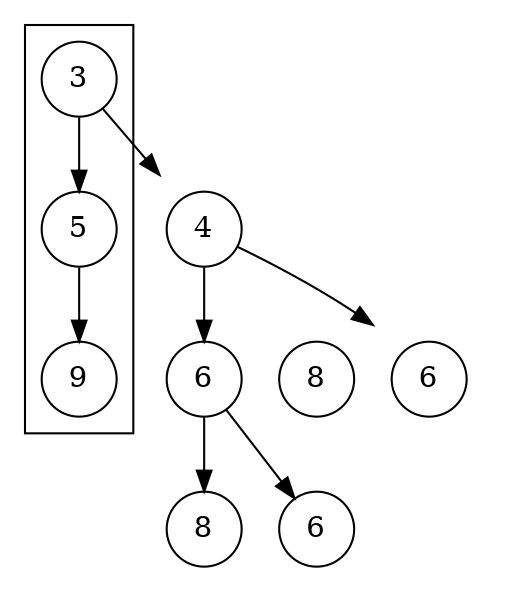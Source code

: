 digraph simple {
    compound=true
    node  [shape=circle]
    graph [ordering=out]

	subgraph cluster_1 {
        n3[label=3]
        n5[label=5]
        n9[label=9]

        n3 -> n5
        n5 -> n9
	}

    n3 -> n4[lhead=cluster_2]

    subgraph cluster_2 {
        color=white

        subgraph sub_2_1 {
            n4[label=4]
            n6_1[label=6]
            n8_2[label=8]
            n6_2[label=6]

            n4   -> n6_1
            n6_1 -> n8_2
            n6_1 -> n6_2
        }

        n4 -> n6_3[lhead=cluster_3]

        subgraph cluster_3 {
            color=white
            n6_3[label=6 nodetype=marked]
            n8_1[label=8 nodetype=marked]
        }
	}
}
